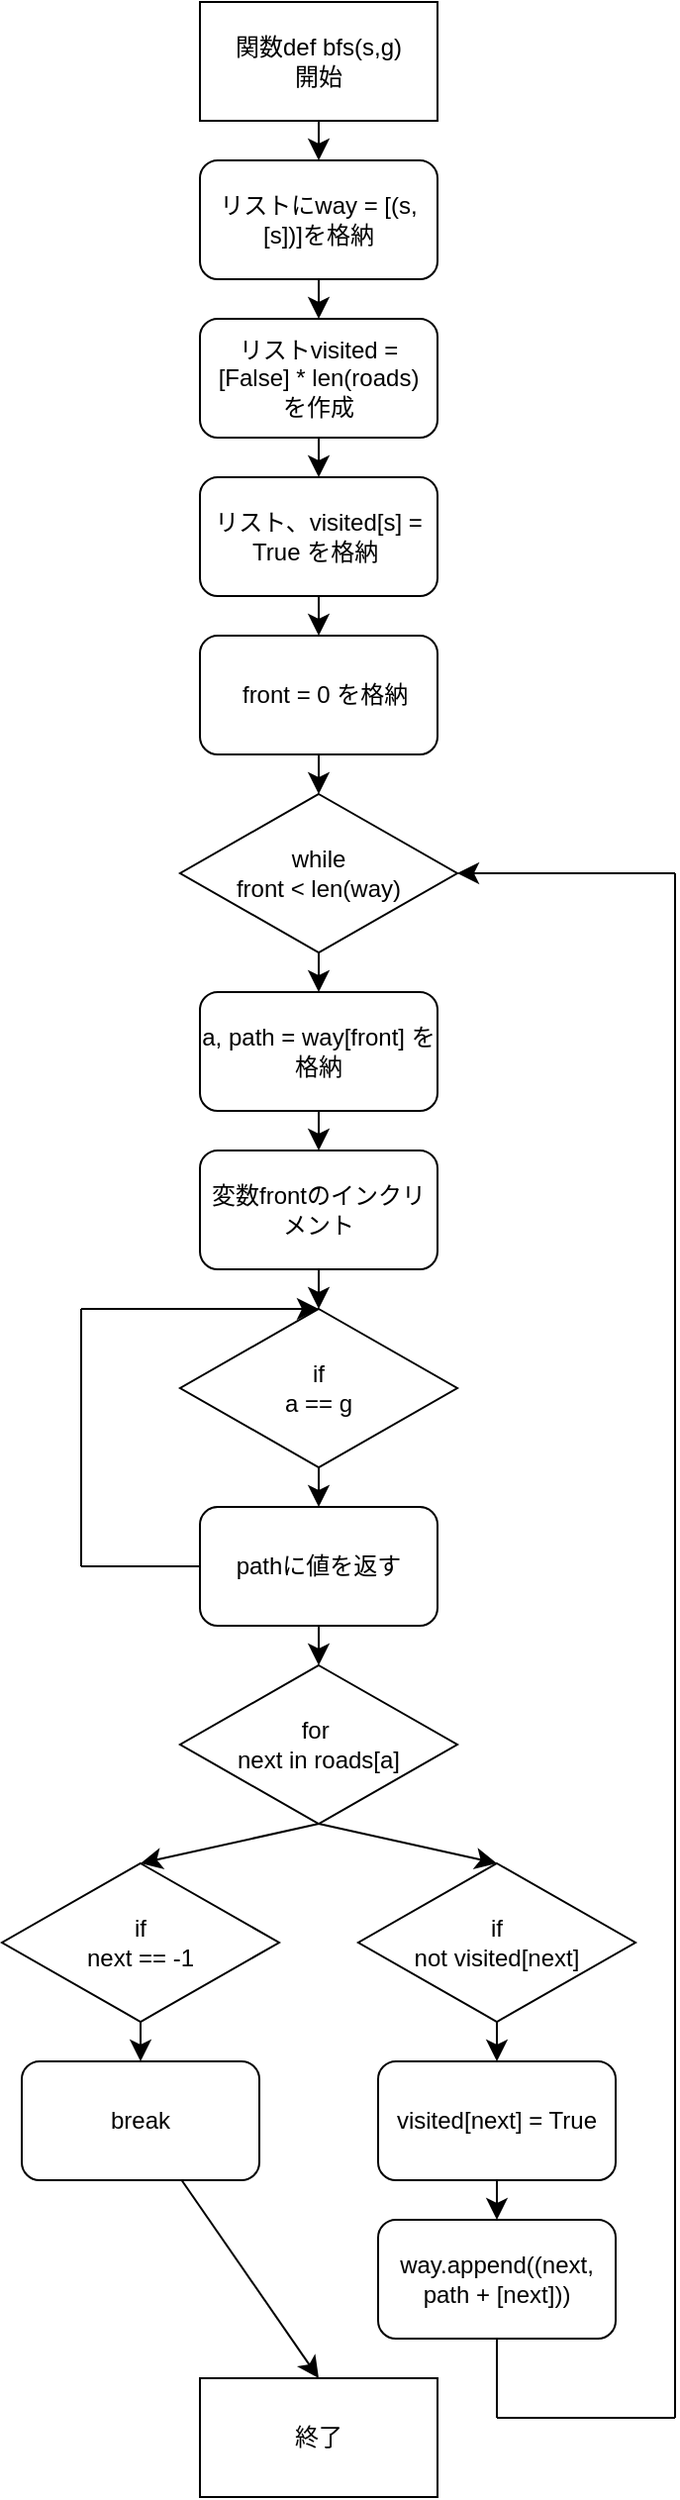 <mxfile version="24.5.5" type="onedrive">
  <diagram name="ページ1" id="--QbJsGsNcX7zptxRqSu">
    <mxGraphModel grid="1" page="0" gridSize="10" guides="1" tooltips="1" connect="1" arrows="1" fold="1" pageScale="1" pageWidth="827" pageHeight="1169" math="0" shadow="0">
      <root>
        <mxCell id="0" />
        <mxCell id="1" parent="0" />
        <mxCell id="GjmewXKo1Qrz5hCBLbyl-20" style="edgeStyle=none;curved=1;rounded=0;orthogonalLoop=1;jettySize=auto;html=1;exitX=0.5;exitY=1;exitDx=0;exitDy=0;fontSize=12;startSize=8;endSize=8;" edge="1" parent="1" source="GjmewXKo1Qrz5hCBLbyl-2" target="GjmewXKo1Qrz5hCBLbyl-3">
          <mxGeometry relative="1" as="geometry" />
        </mxCell>
        <mxCell id="GjmewXKo1Qrz5hCBLbyl-2" value="&lt;div&gt;関数def bfs(s,g)&lt;/div&gt;開始" style="rounded=0;whiteSpace=wrap;html=1;" vertex="1" parent="1">
          <mxGeometry x="-200" y="-480" width="120" height="60" as="geometry" />
        </mxCell>
        <mxCell id="GjmewXKo1Qrz5hCBLbyl-21" style="edgeStyle=none;curved=1;rounded=0;orthogonalLoop=1;jettySize=auto;html=1;exitX=0.5;exitY=1;exitDx=0;exitDy=0;entryX=0.5;entryY=0;entryDx=0;entryDy=0;fontSize=12;startSize=8;endSize=8;" edge="1" parent="1" source="GjmewXKo1Qrz5hCBLbyl-3" target="GjmewXKo1Qrz5hCBLbyl-4">
          <mxGeometry relative="1" as="geometry" />
        </mxCell>
        <mxCell id="GjmewXKo1Qrz5hCBLbyl-3" value="リストにway = [(s, [s])]を格納" style="rounded=1;whiteSpace=wrap;html=1;" vertex="1" parent="1">
          <mxGeometry x="-200" y="-400" width="120" height="60" as="geometry" />
        </mxCell>
        <mxCell id="GjmewXKo1Qrz5hCBLbyl-22" style="edgeStyle=none;curved=1;rounded=0;orthogonalLoop=1;jettySize=auto;html=1;exitX=0.5;exitY=1;exitDx=0;exitDy=0;entryX=0.5;entryY=0;entryDx=0;entryDy=0;fontSize=12;startSize=8;endSize=8;" edge="1" parent="1" source="GjmewXKo1Qrz5hCBLbyl-4" target="GjmewXKo1Qrz5hCBLbyl-6">
          <mxGeometry relative="1" as="geometry" />
        </mxCell>
        <mxCell id="GjmewXKo1Qrz5hCBLbyl-4" value="リストvisited = [False] * len(roads)　を作成" style="rounded=1;whiteSpace=wrap;html=1;" vertex="1" parent="1">
          <mxGeometry x="-200" y="-320" width="120" height="60" as="geometry" />
        </mxCell>
        <mxCell id="GjmewXKo1Qrz5hCBLbyl-24" style="edgeStyle=none;curved=1;rounded=0;orthogonalLoop=1;jettySize=auto;html=1;exitX=0.5;exitY=1;exitDx=0;exitDy=0;entryX=0.5;entryY=0;entryDx=0;entryDy=0;fontSize=12;startSize=8;endSize=8;" edge="1" parent="1" source="GjmewXKo1Qrz5hCBLbyl-5" target="GjmewXKo1Qrz5hCBLbyl-8">
          <mxGeometry relative="1" as="geometry" />
        </mxCell>
        <mxCell id="GjmewXKo1Qrz5hCBLbyl-5" value="&amp;nbsp; front = 0 を格納" style="rounded=1;whiteSpace=wrap;html=1;" vertex="1" parent="1">
          <mxGeometry x="-200" y="-160" width="120" height="60" as="geometry" />
        </mxCell>
        <mxCell id="GjmewXKo1Qrz5hCBLbyl-23" style="edgeStyle=none;curved=1;rounded=0;orthogonalLoop=1;jettySize=auto;html=1;exitX=0.5;exitY=1;exitDx=0;exitDy=0;entryX=0.5;entryY=0;entryDx=0;entryDy=0;fontSize=12;startSize=8;endSize=8;" edge="1" parent="1" source="GjmewXKo1Qrz5hCBLbyl-6" target="GjmewXKo1Qrz5hCBLbyl-5">
          <mxGeometry relative="1" as="geometry" />
        </mxCell>
        <mxCell id="GjmewXKo1Qrz5hCBLbyl-6" value="リスト、visited[s] = True を格納&amp;nbsp;" style="rounded=1;whiteSpace=wrap;html=1;" vertex="1" parent="1">
          <mxGeometry x="-200" y="-240" width="120" height="60" as="geometry" />
        </mxCell>
        <mxCell id="GjmewXKo1Qrz5hCBLbyl-26" style="edgeStyle=none;curved=1;rounded=0;orthogonalLoop=1;jettySize=auto;html=1;exitX=0.5;exitY=1;exitDx=0;exitDy=0;entryX=0.5;entryY=0;entryDx=0;entryDy=0;fontSize=12;startSize=8;endSize=8;" edge="1" parent="1" source="GjmewXKo1Qrz5hCBLbyl-7" target="GjmewXKo1Qrz5hCBLbyl-9">
          <mxGeometry relative="1" as="geometry" />
        </mxCell>
        <mxCell id="GjmewXKo1Qrz5hCBLbyl-7" value="a, path = way[front] を格納" style="rounded=1;whiteSpace=wrap;html=1;" vertex="1" parent="1">
          <mxGeometry x="-200" y="20" width="120" height="60" as="geometry" />
        </mxCell>
        <mxCell id="GjmewXKo1Qrz5hCBLbyl-25" style="edgeStyle=none;curved=1;rounded=0;orthogonalLoop=1;jettySize=auto;html=1;exitX=0.5;exitY=1;exitDx=0;exitDy=0;entryX=0.5;entryY=0;entryDx=0;entryDy=0;fontSize=12;startSize=8;endSize=8;" edge="1" parent="1" source="GjmewXKo1Qrz5hCBLbyl-8" target="GjmewXKo1Qrz5hCBLbyl-7">
          <mxGeometry relative="1" as="geometry" />
        </mxCell>
        <mxCell id="GjmewXKo1Qrz5hCBLbyl-8" value="while&lt;div&gt;front &amp;lt; len(way)&lt;br&gt;&lt;/div&gt;" style="rhombus;whiteSpace=wrap;html=1;" vertex="1" parent="1">
          <mxGeometry x="-210" y="-80" width="140" height="80" as="geometry" />
        </mxCell>
        <mxCell id="GjmewXKo1Qrz5hCBLbyl-27" style="edgeStyle=none;curved=1;rounded=0;orthogonalLoop=1;jettySize=auto;html=1;exitX=0.5;exitY=1;exitDx=0;exitDy=0;entryX=0.5;entryY=0;entryDx=0;entryDy=0;fontSize=12;startSize=8;endSize=8;" edge="1" parent="1" source="GjmewXKo1Qrz5hCBLbyl-9" target="GjmewXKo1Qrz5hCBLbyl-11">
          <mxGeometry relative="1" as="geometry" />
        </mxCell>
        <mxCell id="GjmewXKo1Qrz5hCBLbyl-9" value="変数frontのインクリメント" style="rounded=1;whiteSpace=wrap;html=1;" vertex="1" parent="1">
          <mxGeometry x="-200" y="100" width="120" height="60" as="geometry" />
        </mxCell>
        <mxCell id="GjmewXKo1Qrz5hCBLbyl-28" style="edgeStyle=none;curved=1;rounded=0;orthogonalLoop=1;jettySize=auto;html=1;exitX=0.5;exitY=1;exitDx=0;exitDy=0;entryX=0.5;entryY=0;entryDx=0;entryDy=0;fontSize=12;startSize=8;endSize=8;" edge="1" parent="1" source="GjmewXKo1Qrz5hCBLbyl-11" target="GjmewXKo1Qrz5hCBLbyl-12">
          <mxGeometry relative="1" as="geometry" />
        </mxCell>
        <mxCell id="GjmewXKo1Qrz5hCBLbyl-11" value="if&lt;div&gt;a == g&lt;/div&gt;" style="rhombus;whiteSpace=wrap;html=1;" vertex="1" parent="1">
          <mxGeometry x="-210" y="180" width="140" height="80" as="geometry" />
        </mxCell>
        <mxCell id="GjmewXKo1Qrz5hCBLbyl-29" style="edgeStyle=none;curved=1;rounded=0;orthogonalLoop=1;jettySize=auto;html=1;exitX=0.5;exitY=1;exitDx=0;exitDy=0;entryX=0.5;entryY=0;entryDx=0;entryDy=0;fontSize=12;startSize=8;endSize=8;" edge="1" parent="1" source="GjmewXKo1Qrz5hCBLbyl-12" target="GjmewXKo1Qrz5hCBLbyl-13">
          <mxGeometry relative="1" as="geometry" />
        </mxCell>
        <mxCell id="GjmewXKo1Qrz5hCBLbyl-12" value="pathに値を返す" style="rounded=1;whiteSpace=wrap;html=1;" vertex="1" parent="1">
          <mxGeometry x="-200" y="280" width="120" height="60" as="geometry" />
        </mxCell>
        <mxCell id="GjmewXKo1Qrz5hCBLbyl-30" style="edgeStyle=none;curved=1;rounded=0;orthogonalLoop=1;jettySize=auto;html=1;exitX=0.5;exitY=1;exitDx=0;exitDy=0;entryX=0.5;entryY=0;entryDx=0;entryDy=0;fontSize=12;startSize=8;endSize=8;" edge="1" parent="1" source="GjmewXKo1Qrz5hCBLbyl-13" target="GjmewXKo1Qrz5hCBLbyl-14">
          <mxGeometry relative="1" as="geometry" />
        </mxCell>
        <mxCell id="GjmewXKo1Qrz5hCBLbyl-31" style="edgeStyle=none;curved=1;rounded=0;orthogonalLoop=1;jettySize=auto;html=1;exitX=0.5;exitY=1;exitDx=0;exitDy=0;entryX=0.5;entryY=0;entryDx=0;entryDy=0;fontSize=12;startSize=8;endSize=8;" edge="1" parent="1" source="GjmewXKo1Qrz5hCBLbyl-13" target="GjmewXKo1Qrz5hCBLbyl-16">
          <mxGeometry relative="1" as="geometry" />
        </mxCell>
        <mxCell id="GjmewXKo1Qrz5hCBLbyl-13" value="for&amp;nbsp;&lt;div&gt;next in roads[a]&lt;/div&gt;" style="rhombus;whiteSpace=wrap;html=1;" vertex="1" parent="1">
          <mxGeometry x="-210" y="360" width="140" height="80" as="geometry" />
        </mxCell>
        <mxCell id="GjmewXKo1Qrz5hCBLbyl-32" style="edgeStyle=none;curved=1;rounded=0;orthogonalLoop=1;jettySize=auto;html=1;exitX=0.5;exitY=1;exitDx=0;exitDy=0;entryX=0.5;entryY=0;entryDx=0;entryDy=0;fontSize=12;startSize=8;endSize=8;" edge="1" parent="1" source="GjmewXKo1Qrz5hCBLbyl-14" target="GjmewXKo1Qrz5hCBLbyl-15">
          <mxGeometry relative="1" as="geometry" />
        </mxCell>
        <mxCell id="GjmewXKo1Qrz5hCBLbyl-14" value="if&lt;div&gt;next == -1&lt;/div&gt;" style="rhombus;whiteSpace=wrap;html=1;" vertex="1" parent="1">
          <mxGeometry x="-300" y="460" width="140" height="80" as="geometry" />
        </mxCell>
        <mxCell id="GjmewXKo1Qrz5hCBLbyl-33" value="" style="edgeStyle=none;curved=1;rounded=0;orthogonalLoop=1;jettySize=auto;html=1;fontSize=12;startSize=8;endSize=8;entryX=0.5;entryY=0;entryDx=0;entryDy=0;" edge="1" parent="1" source="GjmewXKo1Qrz5hCBLbyl-15" target="GjmewXKo1Qrz5hCBLbyl-19">
          <mxGeometry relative="1" as="geometry" />
        </mxCell>
        <mxCell id="GjmewXKo1Qrz5hCBLbyl-15" value="break" style="rounded=1;whiteSpace=wrap;html=1;" vertex="1" parent="1">
          <mxGeometry x="-290" y="560" width="120" height="60" as="geometry" />
        </mxCell>
        <mxCell id="GjmewXKo1Qrz5hCBLbyl-34" style="edgeStyle=none;curved=1;rounded=0;orthogonalLoop=1;jettySize=auto;html=1;exitX=0.5;exitY=1;exitDx=0;exitDy=0;entryX=0.5;entryY=0;entryDx=0;entryDy=0;fontSize=12;startSize=8;endSize=8;" edge="1" parent="1" source="GjmewXKo1Qrz5hCBLbyl-16" target="GjmewXKo1Qrz5hCBLbyl-17">
          <mxGeometry relative="1" as="geometry" />
        </mxCell>
        <mxCell id="GjmewXKo1Qrz5hCBLbyl-16" value="if&lt;div&gt;not visited[next]&lt;/div&gt;" style="rhombus;whiteSpace=wrap;html=1;" vertex="1" parent="1">
          <mxGeometry x="-120" y="460" width="140" height="80" as="geometry" />
        </mxCell>
        <mxCell id="GjmewXKo1Qrz5hCBLbyl-35" style="edgeStyle=none;curved=1;rounded=0;orthogonalLoop=1;jettySize=auto;html=1;exitX=0.5;exitY=1;exitDx=0;exitDy=0;entryX=0.5;entryY=0;entryDx=0;entryDy=0;fontSize=12;startSize=8;endSize=8;" edge="1" parent="1" source="GjmewXKo1Qrz5hCBLbyl-17" target="GjmewXKo1Qrz5hCBLbyl-18">
          <mxGeometry relative="1" as="geometry" />
        </mxCell>
        <mxCell id="GjmewXKo1Qrz5hCBLbyl-17" value="visited[next] = True" style="rounded=1;whiteSpace=wrap;html=1;" vertex="1" parent="1">
          <mxGeometry x="-110" y="560" width="120" height="60" as="geometry" />
        </mxCell>
        <mxCell id="GjmewXKo1Qrz5hCBLbyl-18" value="way.append((next, path + [next]))" style="rounded=1;whiteSpace=wrap;html=1;" vertex="1" parent="1">
          <mxGeometry x="-110" y="640" width="120" height="60" as="geometry" />
        </mxCell>
        <mxCell id="GjmewXKo1Qrz5hCBLbyl-19" value="終了" style="rounded=0;whiteSpace=wrap;html=1;" vertex="1" parent="1">
          <mxGeometry x="-200" y="720" width="120" height="60" as="geometry" />
        </mxCell>
        <mxCell id="GjmewXKo1Qrz5hCBLbyl-36" value="" style="endArrow=none;html=1;rounded=0;fontSize=12;startSize=8;endSize=8;curved=1;entryX=0.5;entryY=1;entryDx=0;entryDy=0;" edge="1" parent="1" target="GjmewXKo1Qrz5hCBLbyl-18">
          <mxGeometry width="50" height="50" relative="1" as="geometry">
            <mxPoint x="-50" y="740" as="sourcePoint" />
            <mxPoint x="-100" y="740" as="targetPoint" />
          </mxGeometry>
        </mxCell>
        <mxCell id="GjmewXKo1Qrz5hCBLbyl-37" value="" style="endArrow=none;html=1;rounded=0;fontSize=12;startSize=8;endSize=8;curved=1;" edge="1" parent="1">
          <mxGeometry width="50" height="50" relative="1" as="geometry">
            <mxPoint x="40" y="740" as="sourcePoint" />
            <mxPoint x="-50" y="740" as="targetPoint" />
          </mxGeometry>
        </mxCell>
        <mxCell id="GjmewXKo1Qrz5hCBLbyl-38" value="" style="endArrow=none;html=1;rounded=0;fontSize=12;startSize=8;endSize=8;curved=1;" edge="1" parent="1">
          <mxGeometry width="50" height="50" relative="1" as="geometry">
            <mxPoint x="40" y="-40" as="sourcePoint" />
            <mxPoint x="40" y="740" as="targetPoint" />
          </mxGeometry>
        </mxCell>
        <mxCell id="GjmewXKo1Qrz5hCBLbyl-39" value="" style="endArrow=classic;html=1;rounded=0;fontSize=12;startSize=8;endSize=8;curved=1;entryX=1;entryY=0.5;entryDx=0;entryDy=0;" edge="1" parent="1" target="GjmewXKo1Qrz5hCBLbyl-8">
          <mxGeometry width="50" height="50" relative="1" as="geometry">
            <mxPoint x="40" y="-40" as="sourcePoint" />
            <mxPoint x="-100" y="740" as="targetPoint" />
          </mxGeometry>
        </mxCell>
        <mxCell id="GjmewXKo1Qrz5hCBLbyl-91" value="" style="endArrow=none;html=1;rounded=0;fontSize=12;startSize=8;endSize=8;curved=1;entryX=0;entryY=0.5;entryDx=0;entryDy=0;" edge="1" parent="1" target="GjmewXKo1Qrz5hCBLbyl-12">
          <mxGeometry width="50" height="50" relative="1" as="geometry">
            <mxPoint x="-260" y="310" as="sourcePoint" />
            <mxPoint x="-70" y="440" as="targetPoint" />
          </mxGeometry>
        </mxCell>
        <mxCell id="GjmewXKo1Qrz5hCBLbyl-92" value="" style="endArrow=none;html=1;rounded=0;fontSize=12;startSize=8;endSize=8;curved=1;" edge="1" parent="1">
          <mxGeometry width="50" height="50" relative="1" as="geometry">
            <mxPoint x="-260" y="180" as="sourcePoint" />
            <mxPoint x="-260" y="310" as="targetPoint" />
          </mxGeometry>
        </mxCell>
        <mxCell id="GjmewXKo1Qrz5hCBLbyl-93" value="" style="endArrow=classic;html=1;rounded=0;fontSize=12;startSize=8;endSize=8;curved=1;entryX=0.5;entryY=0;entryDx=0;entryDy=0;" edge="1" parent="1" target="GjmewXKo1Qrz5hCBLbyl-11">
          <mxGeometry width="50" height="50" relative="1" as="geometry">
            <mxPoint x="-260" y="180" as="sourcePoint" />
            <mxPoint x="-70" y="440" as="targetPoint" />
          </mxGeometry>
        </mxCell>
      </root>
    </mxGraphModel>
  </diagram>
</mxfile>
